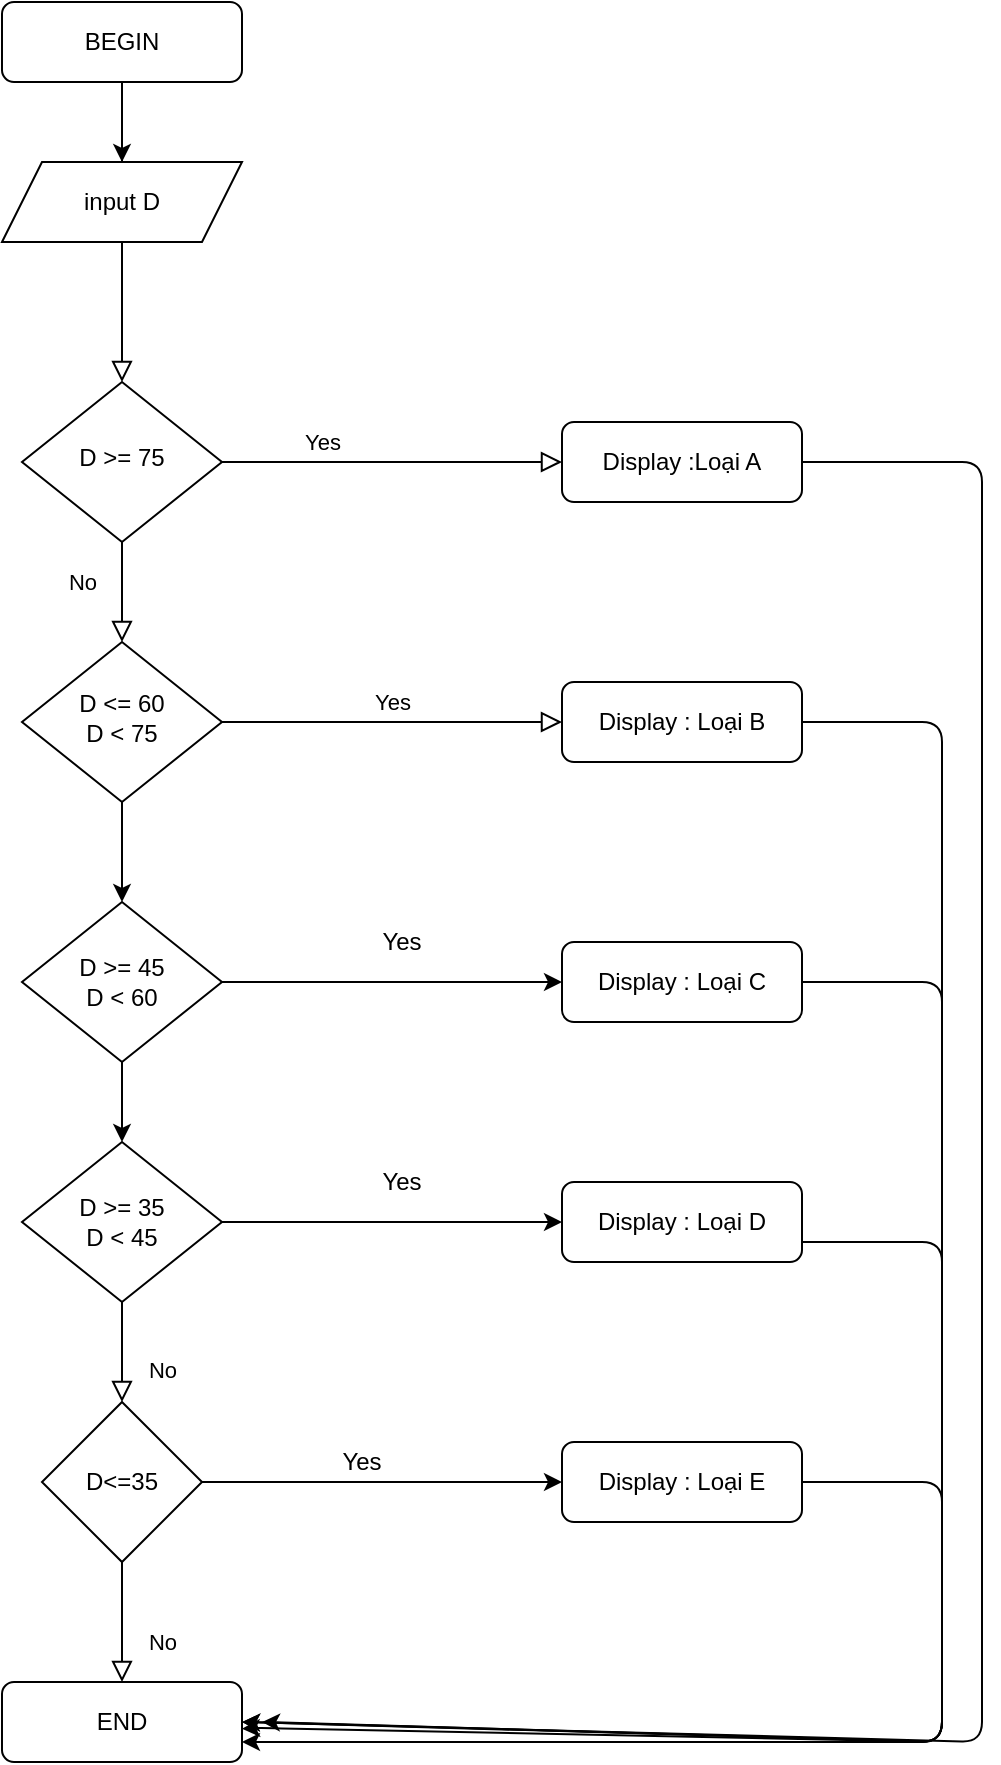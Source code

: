 <mxfile version="13.9.9" type="device"><diagram id="C5RBs43oDa-KdzZeNtuy" name="Page-1"><mxGraphModel dx="1097" dy="1858" grid="1" gridSize="10" guides="1" tooltips="1" connect="1" arrows="1" fold="1" page="1" pageScale="1" pageWidth="827" pageHeight="1169" math="0" shadow="0"><root><mxCell id="WIyWlLk6GJQsqaUBKTNV-0"/><mxCell id="WIyWlLk6GJQsqaUBKTNV-1" parent="WIyWlLk6GJQsqaUBKTNV-0"/><mxCell id="WIyWlLk6GJQsqaUBKTNV-2" value="" style="rounded=0;html=1;jettySize=auto;orthogonalLoop=1;fontSize=11;endArrow=block;endFill=0;endSize=8;strokeWidth=1;shadow=0;labelBackgroundColor=none;edgeStyle=orthogonalEdgeStyle;" parent="WIyWlLk6GJQsqaUBKTNV-1" source="WIyWlLk6GJQsqaUBKTNV-3" target="WIyWlLk6GJQsqaUBKTNV-6" edge="1"><mxGeometry relative="1" as="geometry"/></mxCell><mxCell id="WIyWlLk6GJQsqaUBKTNV-3" value="BEGIN" style="rounded=1;whiteSpace=wrap;html=1;fontSize=12;glass=0;strokeWidth=1;shadow=0;" parent="WIyWlLk6GJQsqaUBKTNV-1" vertex="1"><mxGeometry x="160" y="-570" width="120" height="40" as="geometry"/></mxCell><mxCell id="WIyWlLk6GJQsqaUBKTNV-4" value="Yes" style="rounded=0;html=1;jettySize=auto;orthogonalLoop=1;fontSize=11;endArrow=block;endFill=0;endSize=8;strokeWidth=1;shadow=0;labelBackgroundColor=none;edgeStyle=orthogonalEdgeStyle;" parent="WIyWlLk6GJQsqaUBKTNV-1" source="WIyWlLk6GJQsqaUBKTNV-6" target="WIyWlLk6GJQsqaUBKTNV-10" edge="1"><mxGeometry x="-1" y="112" relative="1" as="geometry"><mxPoint x="-12" y="-50" as="offset"/></mxGeometry></mxCell><mxCell id="WIyWlLk6GJQsqaUBKTNV-5" value="No" style="edgeStyle=orthogonalEdgeStyle;rounded=0;html=1;jettySize=auto;orthogonalLoop=1;fontSize=11;endArrow=block;endFill=0;endSize=8;strokeWidth=1;shadow=0;labelBackgroundColor=none;" parent="WIyWlLk6GJQsqaUBKTNV-1" source="WIyWlLk6GJQsqaUBKTNV-6" target="WIyWlLk6GJQsqaUBKTNV-7" edge="1"><mxGeometry x="-1" y="-92" relative="1" as="geometry"><mxPoint x="-70" y="-32" as="offset"/></mxGeometry></mxCell><mxCell id="WIyWlLk6GJQsqaUBKTNV-6" value="D &amp;gt;= 75" style="rhombus;whiteSpace=wrap;html=1;shadow=0;fontFamily=Helvetica;fontSize=12;align=center;strokeWidth=1;spacing=6;spacingTop=-4;" parent="WIyWlLk6GJQsqaUBKTNV-1" vertex="1"><mxGeometry x="170" y="-380" width="100" height="80" as="geometry"/></mxCell><mxCell id="WIyWlLk6GJQsqaUBKTNV-7" value="Display :Loại A" style="rounded=1;whiteSpace=wrap;html=1;fontSize=12;glass=0;strokeWidth=1;shadow=0;" parent="WIyWlLk6GJQsqaUBKTNV-1" vertex="1"><mxGeometry x="440" y="-360" width="120" height="40" as="geometry"/></mxCell><mxCell id="WIyWlLk6GJQsqaUBKTNV-8" value="No" style="rounded=0;html=1;jettySize=auto;orthogonalLoop=1;fontSize=11;endArrow=block;endFill=0;endSize=8;strokeWidth=1;shadow=0;labelBackgroundColor=none;edgeStyle=orthogonalEdgeStyle;" parent="WIyWlLk6GJQsqaUBKTNV-1" source="gvQAulcytYlvbezJhfWl-8" target="WIyWlLk6GJQsqaUBKTNV-11" edge="1"><mxGeometry x="0.333" y="20" relative="1" as="geometry"><mxPoint as="offset"/></mxGeometry></mxCell><mxCell id="WIyWlLk6GJQsqaUBKTNV-9" value="Yes" style="edgeStyle=orthogonalEdgeStyle;rounded=0;html=1;jettySize=auto;orthogonalLoop=1;fontSize=11;endArrow=block;endFill=0;endSize=8;strokeWidth=1;shadow=0;labelBackgroundColor=none;" parent="WIyWlLk6GJQsqaUBKTNV-1" source="WIyWlLk6GJQsqaUBKTNV-10" target="WIyWlLk6GJQsqaUBKTNV-12" edge="1"><mxGeometry y="10" relative="1" as="geometry"><mxPoint as="offset"/></mxGeometry></mxCell><mxCell id="WIyWlLk6GJQsqaUBKTNV-10" value="D &amp;lt;= 60&lt;br&gt;D &amp;lt; 75" style="rhombus;whiteSpace=wrap;html=1;shadow=0;fontFamily=Helvetica;fontSize=12;align=center;strokeWidth=1;spacing=6;spacingTop=-4;" parent="WIyWlLk6GJQsqaUBKTNV-1" vertex="1"><mxGeometry x="170" y="-250" width="100" height="80" as="geometry"/></mxCell><mxCell id="WIyWlLk6GJQsqaUBKTNV-11" value="END" style="rounded=1;whiteSpace=wrap;html=1;fontSize=12;glass=0;strokeWidth=1;shadow=0;" parent="WIyWlLk6GJQsqaUBKTNV-1" vertex="1"><mxGeometry x="160" y="270" width="120" height="40" as="geometry"/></mxCell><mxCell id="WIyWlLk6GJQsqaUBKTNV-12" value="Display : Loại B" style="rounded=1;whiteSpace=wrap;html=1;fontSize=12;glass=0;strokeWidth=1;shadow=0;" parent="WIyWlLk6GJQsqaUBKTNV-1" vertex="1"><mxGeometry x="440" y="-230" width="120" height="40" as="geometry"/></mxCell><mxCell id="gvQAulcytYlvbezJhfWl-1" value="" style="endArrow=classic;html=1;" edge="1" parent="WIyWlLk6GJQsqaUBKTNV-1"><mxGeometry width="50" height="50" relative="1" as="geometry"><mxPoint x="220" y="-530" as="sourcePoint"/><mxPoint x="220" y="-490" as="targetPoint"/></mxGeometry></mxCell><mxCell id="gvQAulcytYlvbezJhfWl-2" value="input D" style="shape=parallelogram;perimeter=parallelogramPerimeter;whiteSpace=wrap;html=1;fixedSize=1;" vertex="1" parent="WIyWlLk6GJQsqaUBKTNV-1"><mxGeometry x="160" y="-490" width="120" height="40" as="geometry"/></mxCell><mxCell id="gvQAulcytYlvbezJhfWl-3" value="D &amp;gt;= 45&lt;br&gt;D &amp;lt; 60" style="rhombus;whiteSpace=wrap;html=1;" vertex="1" parent="WIyWlLk6GJQsqaUBKTNV-1"><mxGeometry x="170" y="-120" width="100" height="80" as="geometry"/></mxCell><mxCell id="gvQAulcytYlvbezJhfWl-4" value="" style="endArrow=classic;html=1;exitX=0.5;exitY=1;exitDx=0;exitDy=0;entryX=0.5;entryY=0;entryDx=0;entryDy=0;" edge="1" parent="WIyWlLk6GJQsqaUBKTNV-1" source="WIyWlLk6GJQsqaUBKTNV-10" target="gvQAulcytYlvbezJhfWl-3"><mxGeometry width="50" height="50" relative="1" as="geometry"><mxPoint x="370" y="-270" as="sourcePoint"/><mxPoint x="420" y="-320" as="targetPoint"/></mxGeometry></mxCell><mxCell id="gvQAulcytYlvbezJhfWl-5" value="D &amp;gt;= 35&lt;br&gt;D &amp;lt; 45" style="rhombus;whiteSpace=wrap;html=1;" vertex="1" parent="WIyWlLk6GJQsqaUBKTNV-1"><mxGeometry x="170" width="100" height="80" as="geometry"/></mxCell><mxCell id="gvQAulcytYlvbezJhfWl-7" value="" style="endArrow=classic;html=1;exitX=0.5;exitY=1;exitDx=0;exitDy=0;entryX=0.5;entryY=0;entryDx=0;entryDy=0;" edge="1" parent="WIyWlLk6GJQsqaUBKTNV-1" source="gvQAulcytYlvbezJhfWl-3" target="gvQAulcytYlvbezJhfWl-5"><mxGeometry width="50" height="50" relative="1" as="geometry"><mxPoint x="370" y="-80" as="sourcePoint"/><mxPoint x="420" y="-130" as="targetPoint"/></mxGeometry></mxCell><mxCell id="gvQAulcytYlvbezJhfWl-8" value="D&amp;lt;=35" style="rhombus;whiteSpace=wrap;html=1;" vertex="1" parent="WIyWlLk6GJQsqaUBKTNV-1"><mxGeometry x="180" y="130" width="80" height="80" as="geometry"/></mxCell><mxCell id="gvQAulcytYlvbezJhfWl-9" value="No" style="rounded=0;html=1;jettySize=auto;orthogonalLoop=1;fontSize=11;endArrow=block;endFill=0;endSize=8;strokeWidth=1;shadow=0;labelBackgroundColor=none;edgeStyle=orthogonalEdgeStyle;" edge="1" parent="WIyWlLk6GJQsqaUBKTNV-1" source="gvQAulcytYlvbezJhfWl-5" target="gvQAulcytYlvbezJhfWl-8"><mxGeometry x="0.333" y="20" relative="1" as="geometry"><mxPoint as="offset"/><mxPoint x="220" y="80" as="sourcePoint"/><mxPoint x="220" y="270" as="targetPoint"/></mxGeometry></mxCell><mxCell id="gvQAulcytYlvbezJhfWl-11" value="" style="endArrow=classic;html=1;exitX=1;exitY=0.5;exitDx=0;exitDy=0;" edge="1" parent="WIyWlLk6GJQsqaUBKTNV-1" source="gvQAulcytYlvbezJhfWl-3"><mxGeometry width="50" height="50" relative="1" as="geometry"><mxPoint x="280" y="-80" as="sourcePoint"/><mxPoint x="440" y="-80" as="targetPoint"/></mxGeometry></mxCell><mxCell id="gvQAulcytYlvbezJhfWl-12" value="Display : Loại C" style="rounded=1;whiteSpace=wrap;html=1;fontSize=12;glass=0;strokeWidth=1;shadow=0;" vertex="1" parent="WIyWlLk6GJQsqaUBKTNV-1"><mxGeometry x="440" y="-100" width="120" height="40" as="geometry"/></mxCell><mxCell id="gvQAulcytYlvbezJhfWl-13" value="" style="endArrow=classic;html=1;exitX=1;exitY=0.5;exitDx=0;exitDy=0;" edge="1" parent="WIyWlLk6GJQsqaUBKTNV-1" source="gvQAulcytYlvbezJhfWl-8"><mxGeometry width="50" height="50" relative="1" as="geometry"><mxPoint x="330" y="280" as="sourcePoint"/><mxPoint x="440" y="170" as="targetPoint"/></mxGeometry></mxCell><mxCell id="gvQAulcytYlvbezJhfWl-14" value="Display : Loại E" style="rounded=1;whiteSpace=wrap;html=1;fontSize=12;glass=0;strokeWidth=1;shadow=0;" vertex="1" parent="WIyWlLk6GJQsqaUBKTNV-1"><mxGeometry x="440" y="150" width="120" height="40" as="geometry"/></mxCell><mxCell id="gvQAulcytYlvbezJhfWl-15" value="" style="endArrow=classic;html=1;exitX=1;exitY=0.5;exitDx=0;exitDy=0;" edge="1" parent="WIyWlLk6GJQsqaUBKTNV-1" source="gvQAulcytYlvbezJhfWl-5"><mxGeometry width="50" height="50" relative="1" as="geometry"><mxPoint x="330" y="30" as="sourcePoint"/><mxPoint x="440" y="40" as="targetPoint"/></mxGeometry></mxCell><mxCell id="gvQAulcytYlvbezJhfWl-16" value="Display : Loại D" style="rounded=1;whiteSpace=wrap;html=1;fontSize=12;glass=0;strokeWidth=1;shadow=0;" vertex="1" parent="WIyWlLk6GJQsqaUBKTNV-1"><mxGeometry x="440" y="20" width="120" height="40" as="geometry"/></mxCell><mxCell id="gvQAulcytYlvbezJhfWl-17" value="" style="endArrow=classic;html=1;exitX=1;exitY=0.5;exitDx=0;exitDy=0;" edge="1" parent="WIyWlLk6GJQsqaUBKTNV-1" source="WIyWlLk6GJQsqaUBKTNV-7"><mxGeometry width="50" height="50" relative="1" as="geometry"><mxPoint x="330" y="30" as="sourcePoint"/><mxPoint x="280" y="290" as="targetPoint"/><Array as="points"><mxPoint x="650" y="-340"/><mxPoint x="650" y="300"/></Array></mxGeometry></mxCell><mxCell id="gvQAulcytYlvbezJhfWl-18" value="" style="endArrow=classic;html=1;exitX=1;exitY=0.5;exitDx=0;exitDy=0;" edge="1" parent="WIyWlLk6GJQsqaUBKTNV-1" source="WIyWlLk6GJQsqaUBKTNV-12"><mxGeometry width="50" height="50" relative="1" as="geometry"><mxPoint x="330" y="210" as="sourcePoint"/><mxPoint x="290" y="290" as="targetPoint"/><Array as="points"><mxPoint x="630" y="-210"/><mxPoint x="630" y="300"/></Array></mxGeometry></mxCell><mxCell id="gvQAulcytYlvbezJhfWl-19" value="" style="endArrow=classic;html=1;exitX=1;exitY=0.5;exitDx=0;exitDy=0;" edge="1" parent="WIyWlLk6GJQsqaUBKTNV-1" source="gvQAulcytYlvbezJhfWl-12"><mxGeometry width="50" height="50" relative="1" as="geometry"><mxPoint x="330" y="-210" as="sourcePoint"/><mxPoint x="280" y="293.333" as="targetPoint"/><Array as="points"><mxPoint x="630" y="-80"/><mxPoint x="630" y="300"/><mxPoint x="290" y="293"/></Array></mxGeometry></mxCell><mxCell id="gvQAulcytYlvbezJhfWl-20" value="" style="endArrow=classic;html=1;exitX=1;exitY=0.75;exitDx=0;exitDy=0;" edge="1" parent="WIyWlLk6GJQsqaUBKTNV-1" source="gvQAulcytYlvbezJhfWl-16"><mxGeometry width="50" height="50" relative="1" as="geometry"><mxPoint x="570" y="40" as="sourcePoint"/><mxPoint x="280" y="290" as="targetPoint"/><Array as="points"><mxPoint x="630" y="50"/><mxPoint x="630" y="300"/></Array></mxGeometry></mxCell><mxCell id="gvQAulcytYlvbezJhfWl-22" value="" style="endArrow=classic;html=1;entryX=1;entryY=0.75;entryDx=0;entryDy=0;exitX=1;exitY=0.5;exitDx=0;exitDy=0;" edge="1" parent="WIyWlLk6GJQsqaUBKTNV-1" source="gvQAulcytYlvbezJhfWl-14" target="WIyWlLk6GJQsqaUBKTNV-11"><mxGeometry width="50" height="50" relative="1" as="geometry"><mxPoint x="330" y="240" as="sourcePoint"/><mxPoint x="380" y="190" as="targetPoint"/><Array as="points"><mxPoint x="630" y="170"/><mxPoint x="630" y="300"/></Array></mxGeometry></mxCell><mxCell id="gvQAulcytYlvbezJhfWl-28" value="Yes" style="text;html=1;strokeColor=none;fillColor=none;align=center;verticalAlign=middle;whiteSpace=wrap;rounded=0;" vertex="1" parent="WIyWlLk6GJQsqaUBKTNV-1"><mxGeometry x="340" y="-110" width="40" height="20" as="geometry"/></mxCell><mxCell id="gvQAulcytYlvbezJhfWl-29" value="Yes" style="text;html=1;strokeColor=none;fillColor=none;align=center;verticalAlign=middle;whiteSpace=wrap;rounded=0;" vertex="1" parent="WIyWlLk6GJQsqaUBKTNV-1"><mxGeometry x="320" y="150" width="40" height="20" as="geometry"/></mxCell><mxCell id="gvQAulcytYlvbezJhfWl-30" value="Yes" style="text;html=1;strokeColor=none;fillColor=none;align=center;verticalAlign=middle;whiteSpace=wrap;rounded=0;" vertex="1" parent="WIyWlLk6GJQsqaUBKTNV-1"><mxGeometry x="340" y="10" width="40" height="20" as="geometry"/></mxCell></root></mxGraphModel></diagram></mxfile>